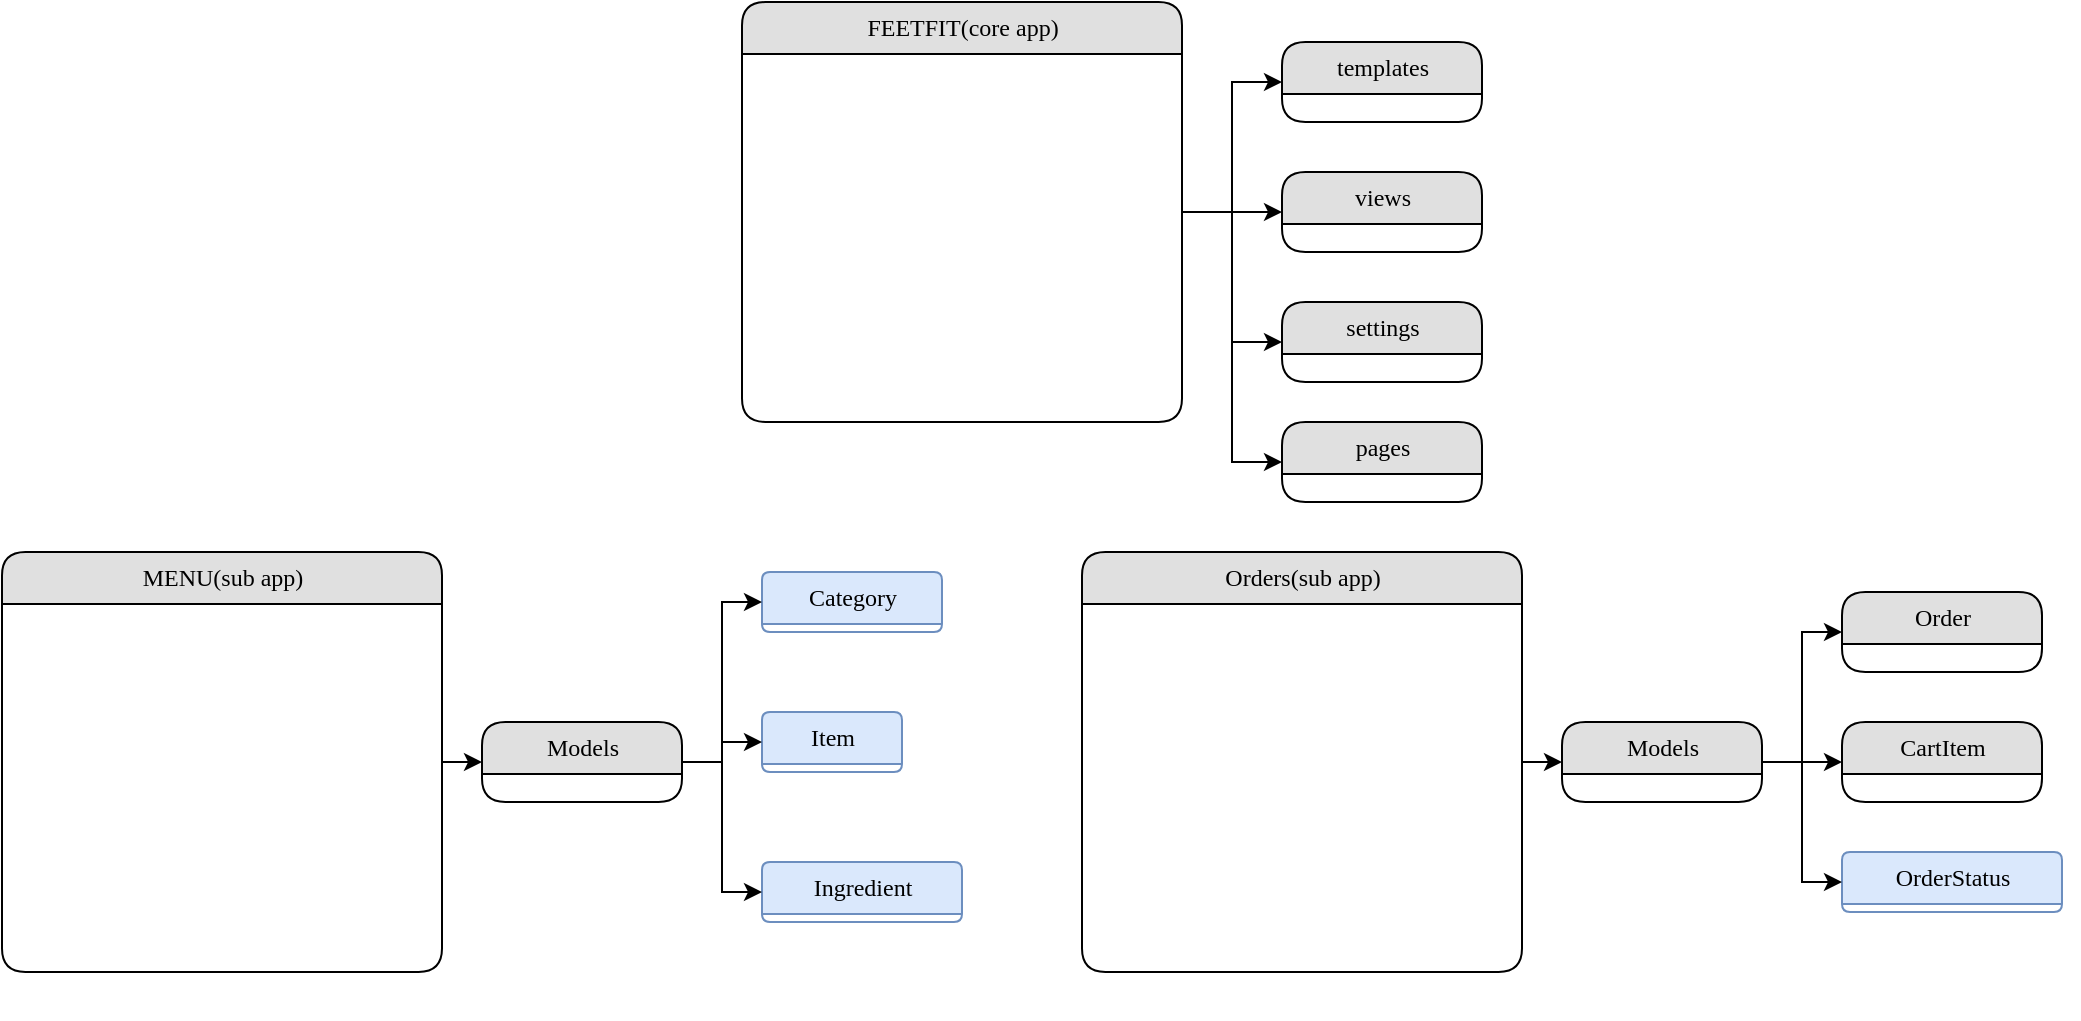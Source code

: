 <mxfile version="21.6.8" type="github">
  <diagram name="Page-1" id="b520641d-4fe3-3701-9064-5fc419738815">
    <mxGraphModel dx="740" dy="1086" grid="1" gridSize="10" guides="1" tooltips="1" connect="1" arrows="1" fold="1" page="1" pageScale="1" pageWidth="1100" pageHeight="850" background="none" math="0" shadow="0">
      <root>
        <mxCell id="0" />
        <mxCell id="1" parent="0" />
        <mxCell id="RNBmC7v_2YCIgV9TNYOe-24" style="edgeStyle=orthogonalEdgeStyle;rounded=0;orthogonalLoop=1;jettySize=auto;html=1;exitX=1;exitY=0.5;exitDx=0;exitDy=0;" edge="1" parent="1" source="21ea969265ad0168-6">
          <mxGeometry relative="1" as="geometry">
            <mxPoint x="640" y="105" as="targetPoint" />
          </mxGeometry>
        </mxCell>
        <mxCell id="RNBmC7v_2YCIgV9TNYOe-25" style="edgeStyle=orthogonalEdgeStyle;rounded=0;orthogonalLoop=1;jettySize=auto;html=1;exitX=1;exitY=0.5;exitDx=0;exitDy=0;entryX=0;entryY=0.5;entryDx=0;entryDy=0;" edge="1" parent="1" source="21ea969265ad0168-6" target="RNBmC7v_2YCIgV9TNYOe-9">
          <mxGeometry relative="1" as="geometry" />
        </mxCell>
        <mxCell id="RNBmC7v_2YCIgV9TNYOe-26" style="edgeStyle=orthogonalEdgeStyle;rounded=0;orthogonalLoop=1;jettySize=auto;html=1;exitX=1;exitY=0.5;exitDx=0;exitDy=0;entryX=0;entryY=0.5;entryDx=0;entryDy=0;" edge="1" parent="1" source="21ea969265ad0168-6" target="RNBmC7v_2YCIgV9TNYOe-19">
          <mxGeometry relative="1" as="geometry" />
        </mxCell>
        <mxCell id="RNBmC7v_2YCIgV9TNYOe-68" style="edgeStyle=orthogonalEdgeStyle;rounded=0;orthogonalLoop=1;jettySize=auto;html=1;exitX=1;exitY=0.5;exitDx=0;exitDy=0;entryX=0;entryY=0.5;entryDx=0;entryDy=0;" edge="1" parent="1" source="21ea969265ad0168-6" target="RNBmC7v_2YCIgV9TNYOe-66">
          <mxGeometry relative="1" as="geometry" />
        </mxCell>
        <mxCell id="21ea969265ad0168-6" value="FEETFIT(core app)" style="swimlane;html=1;fontStyle=0;childLayout=stackLayout;horizontal=1;startSize=26;fillColor=#e0e0e0;horizontalStack=0;resizeParent=1;resizeLast=0;collapsible=1;marginBottom=0;swimlaneFillColor=#ffffff;align=center;rounded=1;shadow=0;comic=0;labelBackgroundColor=none;strokeWidth=1;fontFamily=Verdana;fontSize=12" parent="1" vertex="1">
          <mxGeometry x="370" width="220" height="210" as="geometry">
            <mxRectangle width="150" height="30" as="alternateBounds" />
          </mxGeometry>
        </mxCell>
        <mxCell id="RNBmC7v_2YCIgV9TNYOe-9" value="templates" style="swimlane;html=1;fontStyle=0;childLayout=stackLayout;horizontal=1;startSize=26;fillColor=#e0e0e0;horizontalStack=0;resizeParent=1;resizeLast=0;collapsible=1;marginBottom=0;swimlaneFillColor=#ffffff;align=center;rounded=1;shadow=0;comic=0;labelBackgroundColor=none;strokeWidth=1;fontFamily=Verdana;fontSize=12" vertex="1" parent="1">
          <mxGeometry x="640" y="20" width="100" height="40" as="geometry" />
        </mxCell>
        <mxCell id="RNBmC7v_2YCIgV9TNYOe-14" style="edgeStyle=orthogonalEdgeStyle;rounded=0;orthogonalLoop=1;jettySize=auto;html=1;exitX=1;exitY=0.5;exitDx=0;exitDy=0;" edge="1" parent="RNBmC7v_2YCIgV9TNYOe-9">
          <mxGeometry relative="1" as="geometry">
            <mxPoint x="100" y="65" as="sourcePoint" />
            <mxPoint x="100" y="65" as="targetPoint" />
          </mxGeometry>
        </mxCell>
        <mxCell id="RNBmC7v_2YCIgV9TNYOe-16" value="views" style="swimlane;html=1;fontStyle=0;childLayout=stackLayout;horizontal=1;startSize=26;fillColor=#e0e0e0;horizontalStack=0;resizeParent=1;resizeLast=0;collapsible=1;marginBottom=0;swimlaneFillColor=#ffffff;align=center;rounded=1;shadow=0;comic=0;labelBackgroundColor=none;strokeWidth=1;fontFamily=Verdana;fontSize=12" vertex="1" parent="1">
          <mxGeometry x="640" y="85" width="100" height="40" as="geometry" />
        </mxCell>
        <mxCell id="RNBmC7v_2YCIgV9TNYOe-17" style="edgeStyle=orthogonalEdgeStyle;rounded=0;orthogonalLoop=1;jettySize=auto;html=1;exitX=1;exitY=0.5;exitDx=0;exitDy=0;" edge="1" parent="RNBmC7v_2YCIgV9TNYOe-16">
          <mxGeometry relative="1" as="geometry">
            <mxPoint x="100" y="65" as="sourcePoint" />
            <mxPoint x="100" y="65" as="targetPoint" />
          </mxGeometry>
        </mxCell>
        <mxCell id="RNBmC7v_2YCIgV9TNYOe-19" value="settings" style="swimlane;html=1;fontStyle=0;childLayout=stackLayout;horizontal=1;startSize=26;fillColor=#e0e0e0;horizontalStack=0;resizeParent=1;resizeLast=0;collapsible=1;marginBottom=0;swimlaneFillColor=#ffffff;align=center;rounded=1;shadow=0;comic=0;labelBackgroundColor=none;strokeWidth=1;fontFamily=Verdana;fontSize=12" vertex="1" parent="1">
          <mxGeometry x="640" y="150" width="100" height="40" as="geometry" />
        </mxCell>
        <mxCell id="RNBmC7v_2YCIgV9TNYOe-20" style="edgeStyle=orthogonalEdgeStyle;rounded=0;orthogonalLoop=1;jettySize=auto;html=1;exitX=1;exitY=0.5;exitDx=0;exitDy=0;" edge="1" parent="RNBmC7v_2YCIgV9TNYOe-19">
          <mxGeometry relative="1" as="geometry">
            <mxPoint x="100" y="65" as="sourcePoint" />
            <mxPoint x="100" y="65" as="targetPoint" />
          </mxGeometry>
        </mxCell>
        <mxCell id="RNBmC7v_2YCIgV9TNYOe-42" style="edgeStyle=orthogonalEdgeStyle;rounded=0;orthogonalLoop=1;jettySize=auto;html=1;exitX=1;exitY=0.5;exitDx=0;exitDy=0;" edge="1" parent="1" source="RNBmC7v_2YCIgV9TNYOe-27">
          <mxGeometry relative="1" as="geometry">
            <mxPoint x="240" y="380" as="targetPoint" />
          </mxGeometry>
        </mxCell>
        <mxCell id="RNBmC7v_2YCIgV9TNYOe-27" value="MENU(sub app)" style="swimlane;html=1;fontStyle=0;childLayout=stackLayout;horizontal=1;startSize=26;fillColor=#e0e0e0;horizontalStack=0;resizeParent=1;resizeLast=0;collapsible=1;marginBottom=0;swimlaneFillColor=#ffffff;align=center;rounded=1;shadow=0;comic=0;labelBackgroundColor=none;strokeWidth=1;fontFamily=Verdana;fontSize=12" vertex="1" parent="1">
          <mxGeometry y="275" width="220" height="210" as="geometry" />
        </mxCell>
        <mxCell id="RNBmC7v_2YCIgV9TNYOe-28" style="edgeStyle=orthogonalEdgeStyle;rounded=0;orthogonalLoop=1;jettySize=auto;html=1;exitX=1;exitY=0.5;exitDx=0;exitDy=0;" edge="1" parent="1">
          <mxGeometry relative="1" as="geometry">
            <mxPoint x="750" y="95" as="sourcePoint" />
            <mxPoint x="750" y="95" as="targetPoint" />
          </mxGeometry>
        </mxCell>
        <mxCell id="RNBmC7v_2YCIgV9TNYOe-29" style="edgeStyle=orthogonalEdgeStyle;rounded=0;orthogonalLoop=1;jettySize=auto;html=1;exitX=1;exitY=0.5;exitDx=0;exitDy=0;" edge="1" parent="1">
          <mxGeometry relative="1" as="geometry">
            <mxPoint x="750" y="160" as="sourcePoint" />
            <mxPoint x="750" y="160" as="targetPoint" />
          </mxGeometry>
        </mxCell>
        <mxCell id="RNBmC7v_2YCIgV9TNYOe-30" style="edgeStyle=orthogonalEdgeStyle;rounded=0;orthogonalLoop=1;jettySize=auto;html=1;exitX=1;exitY=0.5;exitDx=0;exitDy=0;" edge="1" parent="1">
          <mxGeometry relative="1" as="geometry">
            <mxPoint x="750" y="225" as="sourcePoint" />
            <mxPoint x="750" y="225" as="targetPoint" />
          </mxGeometry>
        </mxCell>
        <mxCell id="RNBmC7v_2YCIgV9TNYOe-31" value="Category" style="swimlane;html=1;fontStyle=0;childLayout=stackLayout;horizontal=1;startSize=26;fillColor=#dae8fc;horizontalStack=0;resizeParent=1;resizeLast=0;collapsible=1;marginBottom=0;swimlaneFillColor=#ffffff;align=center;rounded=1;shadow=0;comic=0;labelBackgroundColor=none;strokeWidth=1;fontFamily=Verdana;fontSize=12;strokeColor=#6c8ebf;" vertex="1" collapsed="1" parent="1">
          <mxGeometry x="380" y="285" width="90" height="30" as="geometry">
            <mxRectangle x="380" y="310" width="100" height="70" as="alternateBounds" />
          </mxGeometry>
        </mxCell>
        <mxCell id="RNBmC7v_2YCIgV9TNYOe-32" style="edgeStyle=orthogonalEdgeStyle;rounded=0;orthogonalLoop=1;jettySize=auto;html=1;exitX=1;exitY=0.5;exitDx=0;exitDy=0;" edge="1" parent="RNBmC7v_2YCIgV9TNYOe-31">
          <mxGeometry relative="1" as="geometry">
            <mxPoint x="100" y="65" as="sourcePoint" />
            <mxPoint x="100" y="65" as="targetPoint" />
          </mxGeometry>
        </mxCell>
        <mxCell id="RNBmC7v_2YCIgV9TNYOe-60" value="Burgers&lt;br&gt;Pizzas&lt;br&gt;Sides" style="text;html=1;strokeColor=none;fillColor=none;align=center;verticalAlign=middle;whiteSpace=wrap;rounded=0;" vertex="1" parent="RNBmC7v_2YCIgV9TNYOe-31">
          <mxGeometry y="26" width="100" height="44" as="geometry" />
        </mxCell>
        <mxCell id="RNBmC7v_2YCIgV9TNYOe-33" value="Item" style="swimlane;html=1;fontStyle=0;childLayout=stackLayout;horizontal=1;startSize=26;fillColor=#dae8fc;horizontalStack=0;resizeParent=1;resizeLast=0;collapsible=1;marginBottom=0;swimlaneFillColor=#ffffff;align=center;rounded=1;shadow=0;comic=0;labelBackgroundColor=none;strokeWidth=1;fontFamily=Verdana;fontSize=12;strokeColor=#6c8ebf;" vertex="1" collapsed="1" parent="1">
          <mxGeometry x="380" y="355" width="70" height="30" as="geometry">
            <mxRectangle x="380" y="380" width="100" height="75" as="alternateBounds" />
          </mxGeometry>
        </mxCell>
        <mxCell id="RNBmC7v_2YCIgV9TNYOe-34" style="edgeStyle=orthogonalEdgeStyle;rounded=0;orthogonalLoop=1;jettySize=auto;html=1;exitX=1;exitY=0.5;exitDx=0;exitDy=0;" edge="1" parent="RNBmC7v_2YCIgV9TNYOe-33">
          <mxGeometry relative="1" as="geometry">
            <mxPoint x="100" y="65" as="sourcePoint" />
            <mxPoint x="100" y="65" as="targetPoint" />
          </mxGeometry>
        </mxCell>
        <mxCell id="RNBmC7v_2YCIgV9TNYOe-63" value="Cheesburger&lt;br&gt;Margherita Pizza&lt;br&gt;French Fries" style="text;html=1;strokeColor=none;fillColor=none;align=center;verticalAlign=middle;whiteSpace=wrap;rounded=0;" vertex="1" parent="RNBmC7v_2YCIgV9TNYOe-33">
          <mxGeometry y="26" width="100" height="44" as="geometry" />
        </mxCell>
        <mxCell id="RNBmC7v_2YCIgV9TNYOe-35" value="Ingredient" style="swimlane;html=1;fontStyle=0;childLayout=stackLayout;horizontal=1;startSize=26;fillColor=#dae8fc;horizontalStack=0;resizeParent=1;resizeLast=0;collapsible=1;marginBottom=0;swimlaneFillColor=#ffffff;align=center;rounded=1;shadow=0;comic=0;labelBackgroundColor=none;strokeWidth=1;fontFamily=Verdana;fontSize=12;strokeColor=#6c8ebf;" vertex="1" collapsed="1" parent="1">
          <mxGeometry x="380" y="430" width="100" height="30" as="geometry">
            <mxRectangle x="380" y="430" width="100" height="70" as="alternateBounds" />
          </mxGeometry>
        </mxCell>
        <mxCell id="RNBmC7v_2YCIgV9TNYOe-36" style="edgeStyle=orthogonalEdgeStyle;rounded=0;orthogonalLoop=1;jettySize=auto;html=1;exitX=1;exitY=0.5;exitDx=0;exitDy=0;" edge="1" parent="RNBmC7v_2YCIgV9TNYOe-35">
          <mxGeometry relative="1" as="geometry">
            <mxPoint x="100" y="65" as="sourcePoint" />
            <mxPoint x="100" y="65" as="targetPoint" />
          </mxGeometry>
        </mxCell>
        <mxCell id="RNBmC7v_2YCIgV9TNYOe-64" value="Lettuce&lt;br&gt;Tomato&lt;br&gt;Cheese" style="text;html=1;strokeColor=none;fillColor=none;align=center;verticalAlign=middle;whiteSpace=wrap;rounded=0;" vertex="1" parent="RNBmC7v_2YCIgV9TNYOe-35">
          <mxGeometry y="26" width="100" height="44" as="geometry" />
        </mxCell>
        <mxCell id="RNBmC7v_2YCIgV9TNYOe-52" style="edgeStyle=orthogonalEdgeStyle;rounded=0;orthogonalLoop=1;jettySize=auto;html=1;exitX=1;exitY=0.5;exitDx=0;exitDy=0;entryX=0;entryY=0.5;entryDx=0;entryDy=0;" edge="1" parent="1" source="RNBmC7v_2YCIgV9TNYOe-39" target="RNBmC7v_2YCIgV9TNYOe-33">
          <mxGeometry relative="1" as="geometry">
            <mxPoint x="370" y="379.872" as="targetPoint" />
          </mxGeometry>
        </mxCell>
        <mxCell id="RNBmC7v_2YCIgV9TNYOe-54" style="edgeStyle=orthogonalEdgeStyle;rounded=0;orthogonalLoop=1;jettySize=auto;html=1;exitX=1;exitY=0.5;exitDx=0;exitDy=0;entryX=0;entryY=0.5;entryDx=0;entryDy=0;" edge="1" parent="1" source="RNBmC7v_2YCIgV9TNYOe-39" target="RNBmC7v_2YCIgV9TNYOe-31">
          <mxGeometry relative="1" as="geometry" />
        </mxCell>
        <mxCell id="RNBmC7v_2YCIgV9TNYOe-55" style="edgeStyle=orthogonalEdgeStyle;rounded=0;orthogonalLoop=1;jettySize=auto;html=1;exitX=1;exitY=0.5;exitDx=0;exitDy=0;entryX=0;entryY=0.5;entryDx=0;entryDy=0;" edge="1" parent="1" source="RNBmC7v_2YCIgV9TNYOe-39" target="RNBmC7v_2YCIgV9TNYOe-35">
          <mxGeometry relative="1" as="geometry" />
        </mxCell>
        <mxCell id="RNBmC7v_2YCIgV9TNYOe-39" value="Models" style="swimlane;html=1;fontStyle=0;childLayout=stackLayout;horizontal=1;startSize=26;fillColor=#e0e0e0;horizontalStack=0;resizeParent=1;resizeLast=0;collapsible=1;marginBottom=0;swimlaneFillColor=#ffffff;align=center;rounded=1;shadow=0;comic=0;labelBackgroundColor=none;strokeWidth=1;fontFamily=Verdana;fontSize=12" vertex="1" parent="1">
          <mxGeometry x="240" y="360" width="100" height="40" as="geometry" />
        </mxCell>
        <mxCell id="RNBmC7v_2YCIgV9TNYOe-40" style="edgeStyle=orthogonalEdgeStyle;rounded=0;orthogonalLoop=1;jettySize=auto;html=1;exitX=1;exitY=0.5;exitDx=0;exitDy=0;" edge="1" parent="RNBmC7v_2YCIgV9TNYOe-39">
          <mxGeometry relative="1" as="geometry">
            <mxPoint x="100" y="65" as="sourcePoint" />
            <mxPoint x="100" y="65" as="targetPoint" />
          </mxGeometry>
        </mxCell>
        <mxCell id="RNBmC7v_2YCIgV9TNYOe-66" value="pages" style="swimlane;html=1;fontStyle=0;childLayout=stackLayout;horizontal=1;startSize=26;fillColor=#e0e0e0;horizontalStack=0;resizeParent=1;resizeLast=0;collapsible=1;marginBottom=0;swimlaneFillColor=#ffffff;align=center;rounded=1;shadow=0;comic=0;labelBackgroundColor=none;strokeWidth=1;fontFamily=Verdana;fontSize=12" vertex="1" parent="1">
          <mxGeometry x="640" y="210" width="100" height="40" as="geometry" />
        </mxCell>
        <mxCell id="RNBmC7v_2YCIgV9TNYOe-67" style="edgeStyle=orthogonalEdgeStyle;rounded=0;orthogonalLoop=1;jettySize=auto;html=1;exitX=1;exitY=0.5;exitDx=0;exitDy=0;" edge="1" parent="RNBmC7v_2YCIgV9TNYOe-66">
          <mxGeometry relative="1" as="geometry">
            <mxPoint x="100" y="60" as="sourcePoint" />
            <mxPoint x="100" y="60" as="targetPoint" />
          </mxGeometry>
        </mxCell>
        <mxCell id="RNBmC7v_2YCIgV9TNYOe-69" style="edgeStyle=orthogonalEdgeStyle;rounded=0;orthogonalLoop=1;jettySize=auto;html=1;exitX=1;exitY=0.5;exitDx=0;exitDy=0;entryX=0;entryY=0.5;entryDx=0;entryDy=0;" edge="1" parent="1" source="RNBmC7v_2YCIgV9TNYOe-73" target="RNBmC7v_2YCIgV9TNYOe-85">
          <mxGeometry relative="1" as="geometry">
            <mxPoint x="810" y="380" as="targetPoint" />
          </mxGeometry>
        </mxCell>
        <mxCell id="RNBmC7v_2YCIgV9TNYOe-73" value="Orders(sub app)" style="swimlane;html=1;fontStyle=0;childLayout=stackLayout;horizontal=1;startSize=26;fillColor=#e0e0e0;horizontalStack=0;resizeParent=1;resizeLast=0;collapsible=1;marginBottom=0;swimlaneFillColor=#ffffff;align=center;rounded=1;shadow=0;comic=0;labelBackgroundColor=none;strokeWidth=1;fontFamily=Verdana;fontSize=12" vertex="1" parent="1">
          <mxGeometry x="540" y="275" width="220" height="210" as="geometry">
            <mxRectangle width="150" height="30" as="alternateBounds" />
          </mxGeometry>
        </mxCell>
        <mxCell id="RNBmC7v_2YCIgV9TNYOe-74" value="Order" style="swimlane;html=1;fontStyle=0;childLayout=stackLayout;horizontal=1;startSize=26;fillColor=#e0e0e0;horizontalStack=0;resizeParent=1;resizeLast=0;collapsible=1;marginBottom=0;swimlaneFillColor=#ffffff;align=center;rounded=1;shadow=0;comic=0;labelBackgroundColor=none;strokeWidth=1;fontFamily=Verdana;fontSize=12" vertex="1" parent="1">
          <mxGeometry x="920" y="295" width="100" height="40" as="geometry" />
        </mxCell>
        <mxCell id="RNBmC7v_2YCIgV9TNYOe-75" style="edgeStyle=orthogonalEdgeStyle;rounded=0;orthogonalLoop=1;jettySize=auto;html=1;exitX=1;exitY=0.5;exitDx=0;exitDy=0;" edge="1" parent="RNBmC7v_2YCIgV9TNYOe-74">
          <mxGeometry relative="1" as="geometry">
            <mxPoint x="100" y="65" as="sourcePoint" />
            <mxPoint x="100" y="65" as="targetPoint" />
          </mxGeometry>
        </mxCell>
        <mxCell id="RNBmC7v_2YCIgV9TNYOe-76" value="CartItem" style="swimlane;html=1;fontStyle=0;childLayout=stackLayout;horizontal=1;startSize=26;fillColor=#e0e0e0;horizontalStack=0;resizeParent=1;resizeLast=0;collapsible=1;marginBottom=0;swimlaneFillColor=#ffffff;align=center;rounded=1;shadow=0;comic=0;labelBackgroundColor=none;strokeWidth=1;fontFamily=Verdana;fontSize=12" vertex="1" parent="1">
          <mxGeometry x="920" y="360" width="100" height="40" as="geometry" />
        </mxCell>
        <mxCell id="RNBmC7v_2YCIgV9TNYOe-77" style="edgeStyle=orthogonalEdgeStyle;rounded=0;orthogonalLoop=1;jettySize=auto;html=1;exitX=1;exitY=0.5;exitDx=0;exitDy=0;" edge="1" parent="RNBmC7v_2YCIgV9TNYOe-76">
          <mxGeometry relative="1" as="geometry">
            <mxPoint x="100" y="65" as="sourcePoint" />
            <mxPoint x="100" y="65" as="targetPoint" />
          </mxGeometry>
        </mxCell>
        <mxCell id="RNBmC7v_2YCIgV9TNYOe-78" value="OrderStatus" style="swimlane;html=1;fontStyle=0;childLayout=stackLayout;horizontal=1;startSize=26;fillColor=#dae8fc;horizontalStack=0;resizeParent=1;resizeLast=0;collapsible=1;marginBottom=0;swimlaneFillColor=#ffffff;align=center;rounded=1;shadow=0;comic=0;labelBackgroundColor=none;strokeWidth=1;fontFamily=Verdana;fontSize=12;strokeColor=#6c8ebf;" vertex="1" collapsed="1" parent="1">
          <mxGeometry x="920" y="425" width="110" height="30" as="geometry">
            <mxRectangle x="380" y="700" width="100" height="70" as="alternateBounds" />
          </mxGeometry>
        </mxCell>
        <mxCell id="RNBmC7v_2YCIgV9TNYOe-79" style="edgeStyle=orthogonalEdgeStyle;rounded=0;orthogonalLoop=1;jettySize=auto;html=1;exitX=1;exitY=0.5;exitDx=0;exitDy=0;" edge="1" parent="RNBmC7v_2YCIgV9TNYOe-78">
          <mxGeometry relative="1" as="geometry">
            <mxPoint x="100" y="65" as="sourcePoint" />
            <mxPoint x="100" y="65" as="targetPoint" />
          </mxGeometry>
        </mxCell>
        <mxCell id="RNBmC7v_2YCIgV9TNYOe-91" value="Pending&lt;br&gt;Processing&lt;br&gt;Delivered" style="text;html=1;strokeColor=none;fillColor=none;align=center;verticalAlign=middle;whiteSpace=wrap;rounded=0;" vertex="1" parent="RNBmC7v_2YCIgV9TNYOe-78">
          <mxGeometry y="26" width="100" height="44" as="geometry" />
        </mxCell>
        <mxCell id="RNBmC7v_2YCIgV9TNYOe-80" style="edgeStyle=orthogonalEdgeStyle;rounded=0;orthogonalLoop=1;jettySize=auto;html=1;exitX=1;exitY=0.5;exitDx=0;exitDy=0;" edge="1" parent="1">
          <mxGeometry relative="1" as="geometry">
            <mxPoint x="1030" y="370" as="sourcePoint" />
            <mxPoint x="1030" y="370" as="targetPoint" />
          </mxGeometry>
        </mxCell>
        <mxCell id="RNBmC7v_2YCIgV9TNYOe-81" style="edgeStyle=orthogonalEdgeStyle;rounded=0;orthogonalLoop=1;jettySize=auto;html=1;exitX=1;exitY=0.5;exitDx=0;exitDy=0;" edge="1" parent="1">
          <mxGeometry relative="1" as="geometry">
            <mxPoint x="1030" y="435" as="sourcePoint" />
            <mxPoint x="1030" y="435" as="targetPoint" />
          </mxGeometry>
        </mxCell>
        <mxCell id="RNBmC7v_2YCIgV9TNYOe-82" style="edgeStyle=orthogonalEdgeStyle;rounded=0;orthogonalLoop=1;jettySize=auto;html=1;exitX=1;exitY=0.5;exitDx=0;exitDy=0;" edge="1" parent="1">
          <mxGeometry relative="1" as="geometry">
            <mxPoint x="920" y="500" as="sourcePoint" />
            <mxPoint x="920" y="500" as="targetPoint" />
          </mxGeometry>
        </mxCell>
        <mxCell id="RNBmC7v_2YCIgV9TNYOe-88" style="edgeStyle=orthogonalEdgeStyle;rounded=0;orthogonalLoop=1;jettySize=auto;html=1;exitX=1;exitY=0.5;exitDx=0;exitDy=0;entryX=0;entryY=0.5;entryDx=0;entryDy=0;" edge="1" parent="1" source="RNBmC7v_2YCIgV9TNYOe-85" target="RNBmC7v_2YCIgV9TNYOe-74">
          <mxGeometry relative="1" as="geometry" />
        </mxCell>
        <mxCell id="RNBmC7v_2YCIgV9TNYOe-89" style="edgeStyle=orthogonalEdgeStyle;rounded=0;orthogonalLoop=1;jettySize=auto;html=1;exitX=1;exitY=0.5;exitDx=0;exitDy=0;entryX=0;entryY=0.5;entryDx=0;entryDy=0;" edge="1" parent="1" source="RNBmC7v_2YCIgV9TNYOe-85" target="RNBmC7v_2YCIgV9TNYOe-76">
          <mxGeometry relative="1" as="geometry" />
        </mxCell>
        <mxCell id="RNBmC7v_2YCIgV9TNYOe-90" style="edgeStyle=orthogonalEdgeStyle;rounded=0;orthogonalLoop=1;jettySize=auto;html=1;exitX=1;exitY=0.5;exitDx=0;exitDy=0;entryX=0;entryY=0.5;entryDx=0;entryDy=0;" edge="1" parent="1" source="RNBmC7v_2YCIgV9TNYOe-85" target="RNBmC7v_2YCIgV9TNYOe-78">
          <mxGeometry relative="1" as="geometry" />
        </mxCell>
        <mxCell id="RNBmC7v_2YCIgV9TNYOe-85" value="Models" style="swimlane;html=1;fontStyle=0;childLayout=stackLayout;horizontal=1;startSize=26;fillColor=#e0e0e0;horizontalStack=0;resizeParent=1;resizeLast=0;collapsible=1;marginBottom=0;swimlaneFillColor=#ffffff;align=center;rounded=1;shadow=0;comic=0;labelBackgroundColor=none;strokeWidth=1;fontFamily=Verdana;fontSize=12" vertex="1" parent="1">
          <mxGeometry x="780" y="360" width="100" height="40" as="geometry" />
        </mxCell>
        <mxCell id="RNBmC7v_2YCIgV9TNYOe-86" style="edgeStyle=orthogonalEdgeStyle;rounded=0;orthogonalLoop=1;jettySize=auto;html=1;exitX=1;exitY=0.5;exitDx=0;exitDy=0;" edge="1" parent="RNBmC7v_2YCIgV9TNYOe-85">
          <mxGeometry relative="1" as="geometry">
            <mxPoint x="100" y="65" as="sourcePoint" />
            <mxPoint x="100" y="65" as="targetPoint" />
          </mxGeometry>
        </mxCell>
      </root>
    </mxGraphModel>
  </diagram>
</mxfile>
